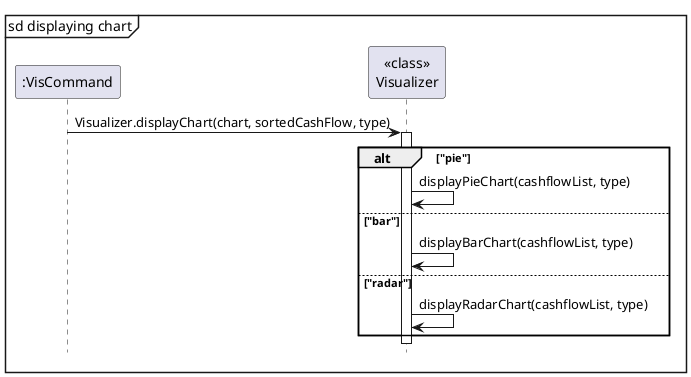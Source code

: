 @startuml

mainframe sd displaying chart

participant ":VisCommand"
participant "<<class>>\nVisualizer"

":VisCommand"-> "<<class>>\nVisualizer": Visualizer.displayChart(chart, sortedCashFlow, type)

activate "<<class>>\nVisualizer"

alt "pie"
    "<<class>>\nVisualizer" -> "<<class>>\nVisualizer": displayPieChart(cashflowList, type)
else "bar"
    "<<class>>\nVisualizer" -> "<<class>>\nVisualizer": displayBarChart(cashflowList, type)
else "radar"
    "<<class>>\nVisualizer" -> "<<class>>\nVisualizer": displayRadarChart(cashflowList, type)
end

hide footbox

@enduml